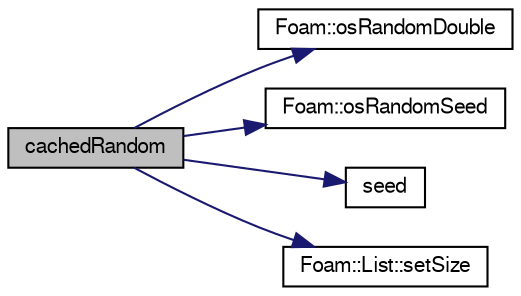 digraph "cachedRandom"
{
  bgcolor="transparent";
  edge [fontname="FreeSans",fontsize="10",labelfontname="FreeSans",labelfontsize="10"];
  node [fontname="FreeSans",fontsize="10",shape=record];
  rankdir="LR";
  Node0 [label="cachedRandom",height=0.2,width=0.4,color="black", fillcolor="grey75", style="filled", fontcolor="black"];
  Node0 -> Node1 [color="midnightblue",fontsize="10",style="solid",fontname="FreeSans"];
  Node1 [label="Foam::osRandomDouble",height=0.2,width=0.4,color="black",URL="$a21124.html#a662cd0a85c1ac4777ecc3dc90992d6a1",tooltip="Return random double precision (uniform distribution between 0 and 1) "];
  Node0 -> Node2 [color="midnightblue",fontsize="10",style="solid",fontname="FreeSans"];
  Node2 [label="Foam::osRandomSeed",height=0.2,width=0.4,color="black",URL="$a21124.html#aafd2377c2578412c682e6260f7507b43",tooltip="Seed random number generator. "];
  Node0 -> Node3 [color="midnightblue",fontsize="10",style="solid",fontname="FreeSans"];
  Node3 [label="seed",height=0.2,width=0.4,color="black",URL="$a28134.html#a2476940e6c38e21aadc5afb14809ead1",tooltip="Return const access to the initial random number seed. "];
  Node0 -> Node4 [color="midnightblue",fontsize="10",style="solid",fontname="FreeSans"];
  Node4 [label="Foam::List::setSize",height=0.2,width=0.4,color="black",URL="$a25694.html#aedb985ffeaf1bdbfeccc2a8730405703",tooltip="Reset size of List. "];
}
